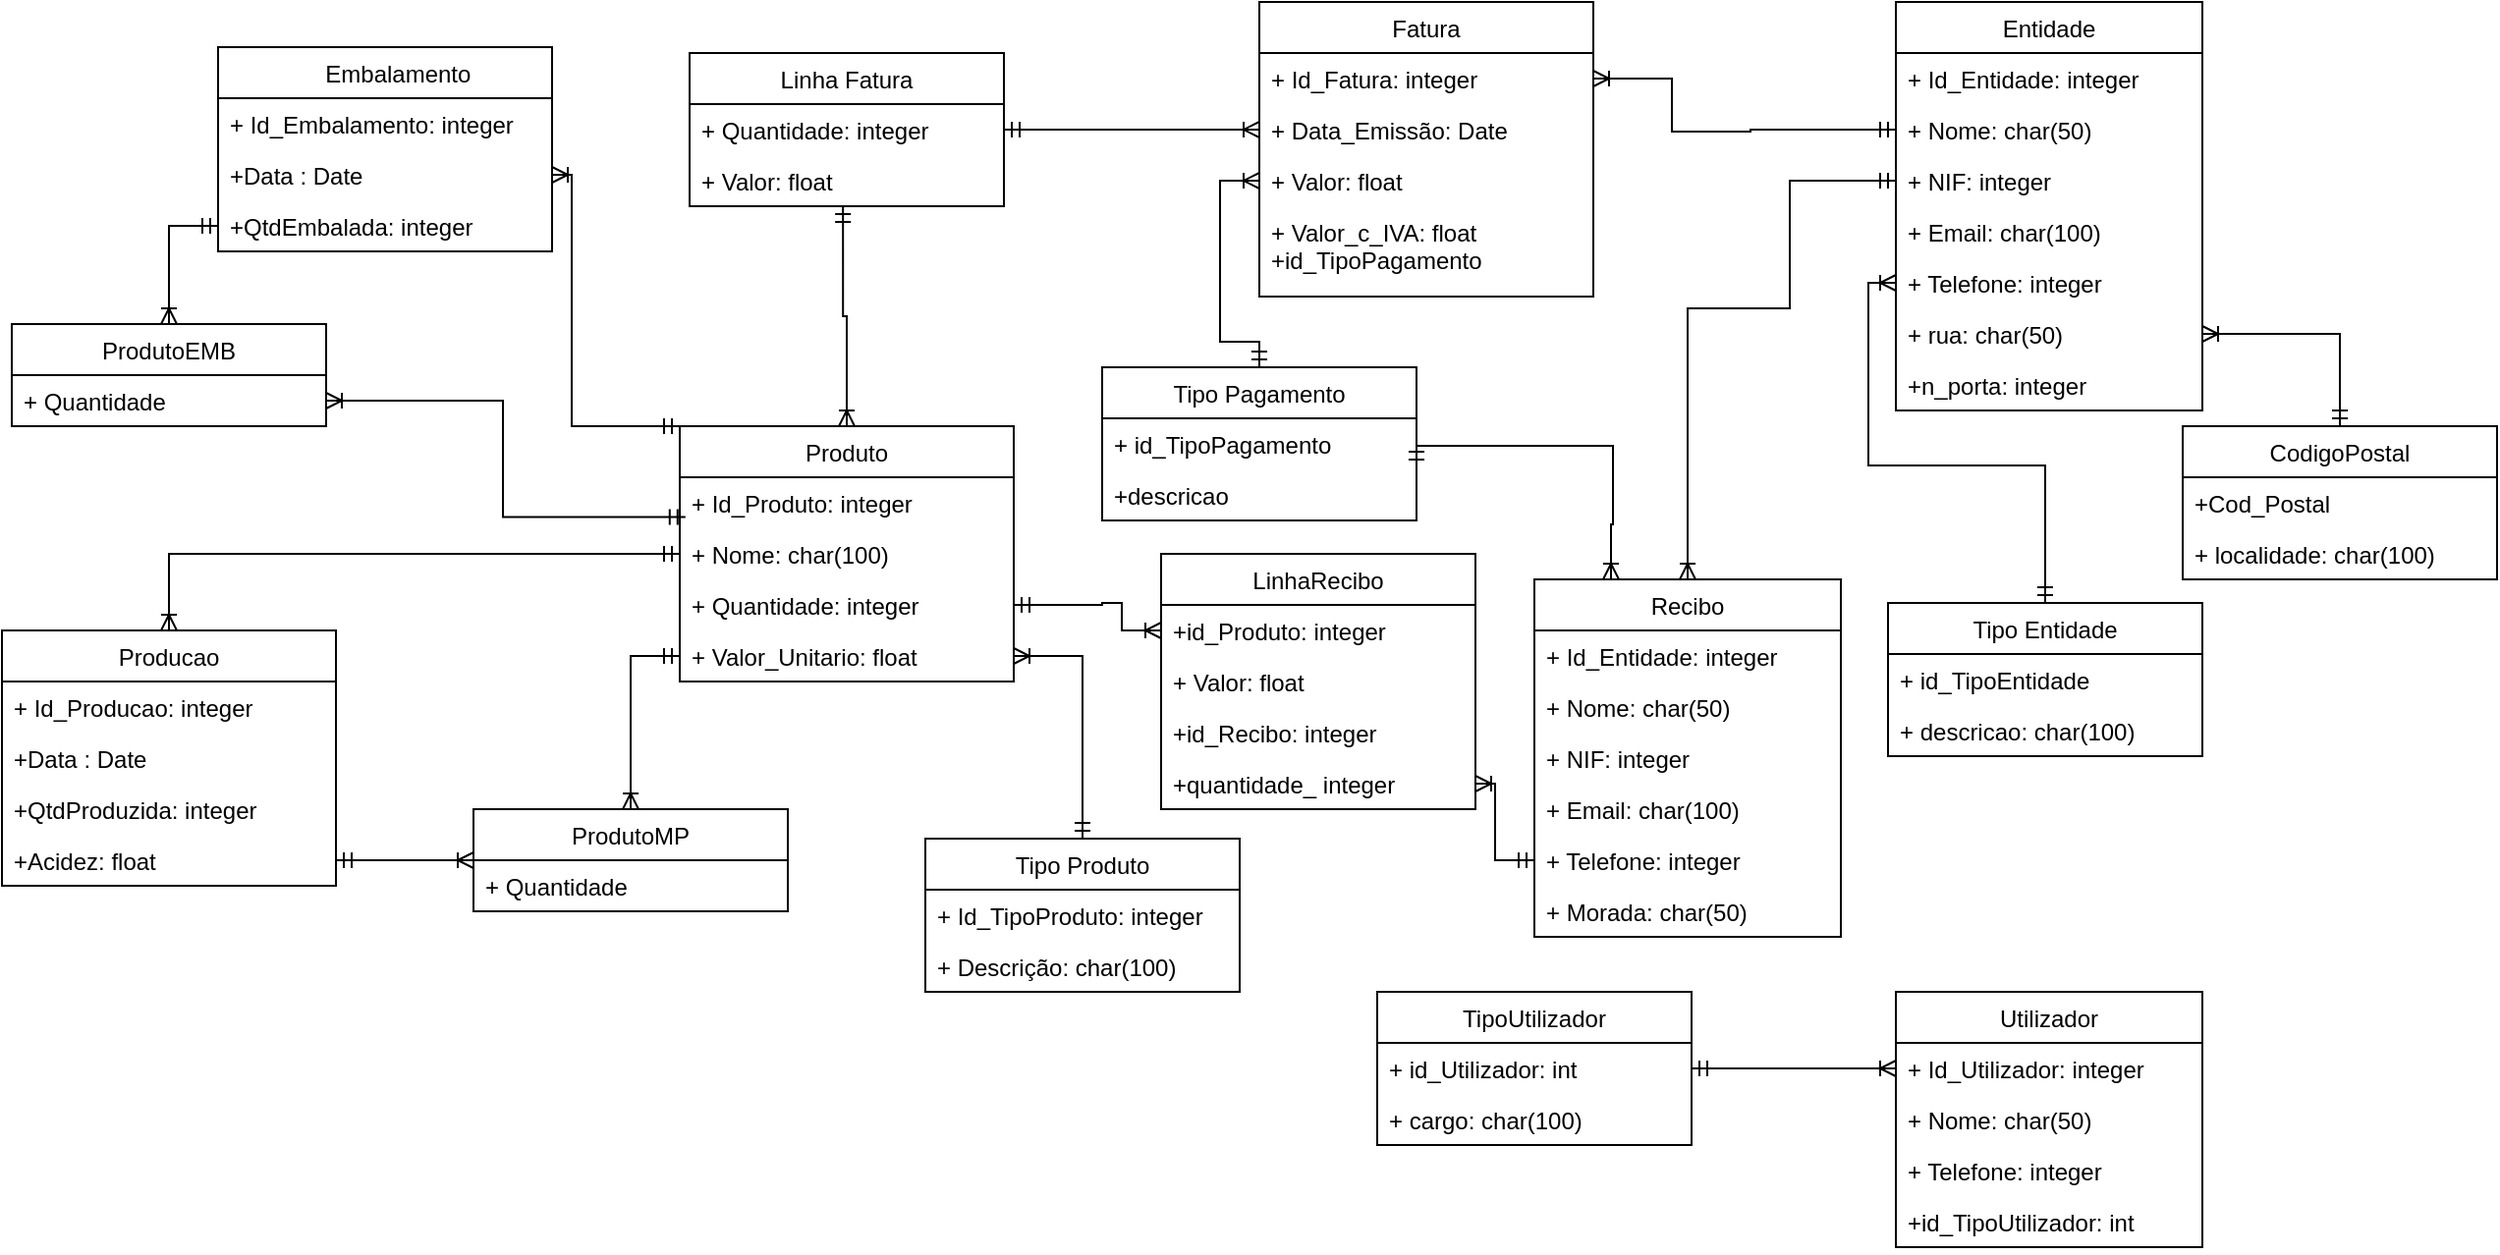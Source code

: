 <mxfile version="20.8.23" type="device"><diagram id="x-lBp03VzFxnVGwK7fEp" name="Página-1"><mxGraphModel dx="3732" dy="835" grid="1" gridSize="10" guides="1" tooltips="1" connect="1" arrows="1" fold="1" page="1" pageScale="1" pageWidth="2339" pageHeight="3300" math="0" shadow="0"><root><mxCell id="0"/><mxCell id="1" parent="0"/><mxCell id="ugHC3szSdnRsnbAYPr2k-1" value="Fatura" style="swimlane;fontStyle=0;childLayout=stackLayout;horizontal=1;startSize=26;fillColor=none;horizontalStack=0;resizeParent=1;resizeParentMax=0;resizeLast=0;collapsible=1;marginBottom=0;" parent="1" vertex="1"><mxGeometry x="450" y="64" width="170" height="150" as="geometry"><mxRectangle x="50" y="50" width="80" height="30" as="alternateBounds"/></mxGeometry></mxCell><mxCell id="ugHC3szSdnRsnbAYPr2k-2" value="+ Id_Fatura: integer" style="text;strokeColor=none;fillColor=none;align=left;verticalAlign=top;spacingLeft=4;spacingRight=4;overflow=hidden;rotatable=0;points=[[0,0.5],[1,0.5]];portConstraint=eastwest;" parent="ugHC3szSdnRsnbAYPr2k-1" vertex="1"><mxGeometry y="26" width="170" height="26" as="geometry"/></mxCell><mxCell id="ugHC3szSdnRsnbAYPr2k-3" value="+ Data_Emissão: Date" style="text;strokeColor=none;fillColor=none;align=left;verticalAlign=top;spacingLeft=4;spacingRight=4;overflow=hidden;rotatable=0;points=[[0,0.5],[1,0.5]];portConstraint=eastwest;" parent="ugHC3szSdnRsnbAYPr2k-1" vertex="1"><mxGeometry y="52" width="170" height="26" as="geometry"/></mxCell><mxCell id="ugHC3szSdnRsnbAYPr2k-4" value="+ Valor: float" style="text;strokeColor=none;fillColor=none;align=left;verticalAlign=top;spacingLeft=4;spacingRight=4;overflow=hidden;rotatable=0;points=[[0,0.5],[1,0.5]];portConstraint=eastwest;" parent="ugHC3szSdnRsnbAYPr2k-1" vertex="1"><mxGeometry y="78" width="170" height="26" as="geometry"/></mxCell><mxCell id="ugHC3szSdnRsnbAYPr2k-5" value="+ Valor_c_IVA: float&#10;+id_TipoPagamento" style="text;strokeColor=none;fillColor=none;align=left;verticalAlign=top;spacingLeft=4;spacingRight=4;overflow=hidden;rotatable=0;points=[[0,0.5],[1,0.5]];portConstraint=eastwest;" parent="ugHC3szSdnRsnbAYPr2k-1" vertex="1"><mxGeometry y="104" width="170" height="46" as="geometry"/></mxCell><mxCell id="ugHC3szSdnRsnbAYPr2k-6" value="Entidade" style="swimlane;fontStyle=0;childLayout=stackLayout;horizontal=1;startSize=26;fillColor=none;horizontalStack=0;resizeParent=1;resizeParentMax=0;resizeLast=0;collapsible=1;marginBottom=0;" parent="1" vertex="1"><mxGeometry x="774" y="64" width="156" height="208" as="geometry"/></mxCell><mxCell id="ugHC3szSdnRsnbAYPr2k-7" value="+ Id_Entidade: integer" style="text;strokeColor=none;fillColor=none;align=left;verticalAlign=top;spacingLeft=4;spacingRight=4;overflow=hidden;rotatable=0;points=[[0,0.5],[1,0.5]];portConstraint=eastwest;" parent="ugHC3szSdnRsnbAYPr2k-6" vertex="1"><mxGeometry y="26" width="156" height="26" as="geometry"/></mxCell><mxCell id="ugHC3szSdnRsnbAYPr2k-8" value="+ Nome: char(50)" style="text;strokeColor=none;fillColor=none;align=left;verticalAlign=top;spacingLeft=4;spacingRight=4;overflow=hidden;rotatable=0;points=[[0,0.5],[1,0.5]];portConstraint=eastwest;" parent="ugHC3szSdnRsnbAYPr2k-6" vertex="1"><mxGeometry y="52" width="156" height="26" as="geometry"/></mxCell><mxCell id="ugHC3szSdnRsnbAYPr2k-9" value="+ NIF: integer" style="text;strokeColor=none;fillColor=none;align=left;verticalAlign=top;spacingLeft=4;spacingRight=4;overflow=hidden;rotatable=0;points=[[0,0.5],[1,0.5]];portConstraint=eastwest;" parent="ugHC3szSdnRsnbAYPr2k-6" vertex="1"><mxGeometry y="78" width="156" height="26" as="geometry"/></mxCell><mxCell id="ugHC3szSdnRsnbAYPr2k-10" value="+ Email: char(100)" style="text;strokeColor=none;fillColor=none;align=left;verticalAlign=top;spacingLeft=4;spacingRight=4;overflow=hidden;rotatable=0;points=[[0,0.5],[1,0.5]];portConstraint=eastwest;" parent="ugHC3szSdnRsnbAYPr2k-6" vertex="1"><mxGeometry y="104" width="156" height="26" as="geometry"/></mxCell><mxCell id="ugHC3szSdnRsnbAYPr2k-11" value="+ Telefone: integer" style="text;strokeColor=none;fillColor=none;align=left;verticalAlign=top;spacingLeft=4;spacingRight=4;overflow=hidden;rotatable=0;points=[[0,0.5],[1,0.5]];portConstraint=eastwest;" parent="ugHC3szSdnRsnbAYPr2k-6" vertex="1"><mxGeometry y="130" width="156" height="26" as="geometry"/></mxCell><mxCell id="ugHC3szSdnRsnbAYPr2k-12" value="+ rua: char(50)" style="text;strokeColor=none;fillColor=none;align=left;verticalAlign=top;spacingLeft=4;spacingRight=4;overflow=hidden;rotatable=0;points=[[0,0.5],[1,0.5]];portConstraint=eastwest;" parent="ugHC3szSdnRsnbAYPr2k-6" vertex="1"><mxGeometry y="156" width="156" height="26" as="geometry"/></mxCell><mxCell id="mNcHwQ9NGcDvIZCltJwd-30" value="+n_porta: integer" style="text;strokeColor=none;fillColor=none;align=left;verticalAlign=top;spacingLeft=4;spacingRight=4;overflow=hidden;rotatable=0;points=[[0,0.5],[1,0.5]];portConstraint=eastwest;" vertex="1" parent="ugHC3szSdnRsnbAYPr2k-6"><mxGeometry y="182" width="156" height="26" as="geometry"/></mxCell><mxCell id="ugHC3szSdnRsnbAYPr2k-13" value="Tipo Entidade" style="swimlane;fontStyle=0;childLayout=stackLayout;horizontal=1;startSize=26;fillColor=none;horizontalStack=0;resizeParent=1;resizeParentMax=0;resizeLast=0;collapsible=1;marginBottom=0;" parent="1" vertex="1"><mxGeometry x="770" y="370" width="160" height="78" as="geometry"/></mxCell><mxCell id="ugHC3szSdnRsnbAYPr2k-14" value="+ id_TipoEntidade" style="text;strokeColor=none;fillColor=none;align=left;verticalAlign=top;spacingLeft=4;spacingRight=4;overflow=hidden;rotatable=0;points=[[0,0.5],[1,0.5]];portConstraint=eastwest;" parent="ugHC3szSdnRsnbAYPr2k-13" vertex="1"><mxGeometry y="26" width="160" height="26" as="geometry"/></mxCell><mxCell id="ugHC3szSdnRsnbAYPr2k-15" value="+ descricao: char(100)" style="text;strokeColor=none;fillColor=none;align=left;verticalAlign=top;spacingLeft=4;spacingRight=4;overflow=hidden;rotatable=0;points=[[0,0.5],[1,0.5]];portConstraint=eastwest;" parent="ugHC3szSdnRsnbAYPr2k-13" vertex="1"><mxGeometry y="52" width="160" height="26" as="geometry"/></mxCell><mxCell id="ugHC3szSdnRsnbAYPr2k-16" value="Utilizador" style="swimlane;fontStyle=0;childLayout=stackLayout;horizontal=1;startSize=26;fillColor=none;horizontalStack=0;resizeParent=1;resizeParentMax=0;resizeLast=0;collapsible=1;marginBottom=0;" parent="1" vertex="1"><mxGeometry x="774" y="568" width="156" height="130" as="geometry"/></mxCell><mxCell id="ugHC3szSdnRsnbAYPr2k-17" value="+ Id_Utilizador: integer" style="text;strokeColor=none;fillColor=none;align=left;verticalAlign=top;spacingLeft=4;spacingRight=4;overflow=hidden;rotatable=0;points=[[0,0.5],[1,0.5]];portConstraint=eastwest;" parent="ugHC3szSdnRsnbAYPr2k-16" vertex="1"><mxGeometry y="26" width="156" height="26" as="geometry"/></mxCell><mxCell id="ugHC3szSdnRsnbAYPr2k-18" value="+ Nome: char(50)" style="text;strokeColor=none;fillColor=none;align=left;verticalAlign=top;spacingLeft=4;spacingRight=4;overflow=hidden;rotatable=0;points=[[0,0.5],[1,0.5]];portConstraint=eastwest;" parent="ugHC3szSdnRsnbAYPr2k-16" vertex="1"><mxGeometry y="52" width="156" height="26" as="geometry"/></mxCell><mxCell id="ugHC3szSdnRsnbAYPr2k-19" value="+ Telefone: integer" style="text;strokeColor=none;fillColor=none;align=left;verticalAlign=top;spacingLeft=4;spacingRight=4;overflow=hidden;rotatable=0;points=[[0,0.5],[1,0.5]];portConstraint=eastwest;" parent="ugHC3szSdnRsnbAYPr2k-16" vertex="1"><mxGeometry y="78" width="156" height="26" as="geometry"/></mxCell><mxCell id="mNcHwQ9NGcDvIZCltJwd-5" value="+id_TipoUtilizador: int" style="text;strokeColor=none;fillColor=none;align=left;verticalAlign=top;spacingLeft=4;spacingRight=4;overflow=hidden;rotatable=0;points=[[0,0.5],[1,0.5]];portConstraint=eastwest;" vertex="1" parent="ugHC3szSdnRsnbAYPr2k-16"><mxGeometry y="104" width="156" height="26" as="geometry"/></mxCell><mxCell id="ugHC3szSdnRsnbAYPr2k-20" value="TipoUtilizador" style="swimlane;fontStyle=0;childLayout=stackLayout;horizontal=1;startSize=26;fillColor=none;horizontalStack=0;resizeParent=1;resizeParentMax=0;resizeLast=0;collapsible=1;marginBottom=0;" parent="1" vertex="1"><mxGeometry x="510" y="568" width="160" height="78" as="geometry"/></mxCell><mxCell id="ugHC3szSdnRsnbAYPr2k-21" value="+ id_Utilizador: int" style="text;strokeColor=none;fillColor=none;align=left;verticalAlign=top;spacingLeft=4;spacingRight=4;overflow=hidden;rotatable=0;points=[[0,0.5],[1,0.5]];portConstraint=eastwest;" parent="ugHC3szSdnRsnbAYPr2k-20" vertex="1"><mxGeometry y="26" width="160" height="26" as="geometry"/></mxCell><mxCell id="ugHC3szSdnRsnbAYPr2k-22" value="+ cargo: char(100)" style="text;strokeColor=none;fillColor=none;align=left;verticalAlign=top;spacingLeft=4;spacingRight=4;overflow=hidden;rotatable=0;points=[[0,0.5],[1,0.5]];portConstraint=eastwest;" parent="ugHC3szSdnRsnbAYPr2k-20" vertex="1"><mxGeometry y="52" width="160" height="26" as="geometry"/></mxCell><mxCell id="ugHC3szSdnRsnbAYPr2k-27" value="Tipo Pagamento" style="swimlane;fontStyle=0;childLayout=stackLayout;horizontal=1;startSize=26;fillColor=none;horizontalStack=0;resizeParent=1;resizeParentMax=0;resizeLast=0;collapsible=1;marginBottom=0;" parent="1" vertex="1"><mxGeometry x="370" y="250" width="160" height="78" as="geometry"/></mxCell><mxCell id="ugHC3szSdnRsnbAYPr2k-28" value="+ id_TipoPagamento" style="text;strokeColor=none;fillColor=none;align=left;verticalAlign=top;spacingLeft=4;spacingRight=4;overflow=hidden;rotatable=0;points=[[0,0.5],[1,0.5]];portConstraint=eastwest;" parent="ugHC3szSdnRsnbAYPr2k-27" vertex="1"><mxGeometry y="26" width="160" height="26" as="geometry"/></mxCell><mxCell id="ugHC3szSdnRsnbAYPr2k-29" value="+descricao" style="text;strokeColor=none;fillColor=none;align=left;verticalAlign=top;spacingLeft=4;spacingRight=4;overflow=hidden;rotatable=0;points=[[0,0.5],[1,0.5]];portConstraint=eastwest;" parent="ugHC3szSdnRsnbAYPr2k-27" vertex="1"><mxGeometry y="52" width="160" height="26" as="geometry"/></mxCell><mxCell id="ugHC3szSdnRsnbAYPr2k-31" value="Linha Fatura" style="swimlane;fontStyle=0;childLayout=stackLayout;horizontal=1;startSize=26;fillColor=none;horizontalStack=0;resizeParent=1;resizeParentMax=0;resizeLast=0;collapsible=1;marginBottom=0;" parent="1" vertex="1"><mxGeometry x="160" y="90" width="160" height="78" as="geometry"/></mxCell><mxCell id="ugHC3szSdnRsnbAYPr2k-32" value="+ Quantidade: integer" style="text;strokeColor=none;fillColor=none;align=left;verticalAlign=top;spacingLeft=4;spacingRight=4;overflow=hidden;rotatable=0;points=[[0,0.5],[1,0.5]];portConstraint=eastwest;" parent="ugHC3szSdnRsnbAYPr2k-31" vertex="1"><mxGeometry y="26" width="160" height="26" as="geometry"/></mxCell><mxCell id="ugHC3szSdnRsnbAYPr2k-33" value="+ Valor: float" style="text;strokeColor=none;fillColor=none;align=left;verticalAlign=top;spacingLeft=4;spacingRight=4;overflow=hidden;rotatable=0;points=[[0,0.5],[1,0.5]];portConstraint=eastwest;" parent="ugHC3szSdnRsnbAYPr2k-31" vertex="1"><mxGeometry y="52" width="160" height="26" as="geometry"/></mxCell><mxCell id="ugHC3szSdnRsnbAYPr2k-34" value="Produto" style="swimlane;fontStyle=0;childLayout=stackLayout;horizontal=1;startSize=26;fillColor=none;horizontalStack=0;resizeParent=1;resizeParentMax=0;resizeLast=0;collapsible=1;marginBottom=0;" parent="1" vertex="1"><mxGeometry x="155" y="280" width="170" height="130" as="geometry"/></mxCell><mxCell id="ugHC3szSdnRsnbAYPr2k-35" value="+ Id_Produto: integer" style="text;strokeColor=none;fillColor=none;align=left;verticalAlign=top;spacingLeft=4;spacingRight=4;overflow=hidden;rotatable=0;points=[[0,0.5],[1,0.5]];portConstraint=eastwest;" parent="ugHC3szSdnRsnbAYPr2k-34" vertex="1"><mxGeometry y="26" width="170" height="26" as="geometry"/></mxCell><mxCell id="ugHC3szSdnRsnbAYPr2k-36" value="+ Nome: char(100)" style="text;strokeColor=none;fillColor=none;align=left;verticalAlign=top;spacingLeft=4;spacingRight=4;overflow=hidden;rotatable=0;points=[[0,0.5],[1,0.5]];portConstraint=eastwest;" parent="ugHC3szSdnRsnbAYPr2k-34" vertex="1"><mxGeometry y="52" width="170" height="26" as="geometry"/></mxCell><mxCell id="ugHC3szSdnRsnbAYPr2k-37" value="+ Quantidade: integer" style="text;strokeColor=none;fillColor=none;align=left;verticalAlign=top;spacingLeft=4;spacingRight=4;overflow=hidden;rotatable=0;points=[[0,0.5],[1,0.5]];portConstraint=eastwest;" parent="ugHC3szSdnRsnbAYPr2k-34" vertex="1"><mxGeometry y="78" width="170" height="26" as="geometry"/></mxCell><mxCell id="ugHC3szSdnRsnbAYPr2k-38" value="+ Valor_Unitario: float" style="text;strokeColor=none;fillColor=none;align=left;verticalAlign=top;spacingLeft=4;spacingRight=4;overflow=hidden;rotatable=0;points=[[0,0.5],[1,0.5]];portConstraint=eastwest;" parent="ugHC3szSdnRsnbAYPr2k-34" vertex="1"><mxGeometry y="104" width="170" height="26" as="geometry"/></mxCell><mxCell id="ugHC3szSdnRsnbAYPr2k-39" value="Tipo Produto" style="swimlane;fontStyle=0;childLayout=stackLayout;horizontal=1;startSize=26;fillColor=none;horizontalStack=0;resizeParent=1;resizeParentMax=0;resizeLast=0;collapsible=1;marginBottom=0;" parent="1" vertex="1"><mxGeometry x="280" y="490" width="160" height="78" as="geometry"/></mxCell><mxCell id="ugHC3szSdnRsnbAYPr2k-40" value="+ Id_TipoProduto: integer" style="text;strokeColor=none;fillColor=none;align=left;verticalAlign=top;spacingLeft=4;spacingRight=4;overflow=hidden;rotatable=0;points=[[0,0.5],[1,0.5]];portConstraint=eastwest;" parent="ugHC3szSdnRsnbAYPr2k-39" vertex="1"><mxGeometry y="26" width="160" height="26" as="geometry"/></mxCell><mxCell id="ugHC3szSdnRsnbAYPr2k-41" value="+ Descrição: char(100)" style="text;strokeColor=none;fillColor=none;align=left;verticalAlign=top;spacingLeft=4;spacingRight=4;overflow=hidden;rotatable=0;points=[[0,0.5],[1,0.5]];portConstraint=eastwest;" parent="ugHC3szSdnRsnbAYPr2k-39" vertex="1"><mxGeometry y="52" width="160" height="26" as="geometry"/></mxCell><mxCell id="N-B9Fpde4y9fjg6_g5HG-5" style="edgeStyle=orthogonalEdgeStyle;rounded=0;orthogonalLoop=1;jettySize=auto;html=1;entryX=0;entryY=0.5;entryDx=0;entryDy=0;startArrow=ERoneToMany;startFill=0;endArrow=ERmandOne;endFill=0;" parent="1" source="N-B9Fpde4y9fjg6_g5HG-2" target="ugHC3szSdnRsnbAYPr2k-38" edge="1"><mxGeometry relative="1" as="geometry"/></mxCell><mxCell id="N-B9Fpde4y9fjg6_g5HG-11" style="edgeStyle=orthogonalEdgeStyle;rounded=0;orthogonalLoop=1;jettySize=auto;html=1;entryX=1;entryY=0.5;entryDx=0;entryDy=0;startArrow=ERoneToMany;startFill=0;endArrow=ERmandOne;endFill=0;" parent="1" source="N-B9Fpde4y9fjg6_g5HG-2" target="N-B9Fpde4y9fjg6_g5HG-10" edge="1"><mxGeometry relative="1" as="geometry"/></mxCell><mxCell id="N-B9Fpde4y9fjg6_g5HG-2" value="ProdutoMP" style="swimlane;fontStyle=0;childLayout=stackLayout;horizontal=1;startSize=26;fillColor=none;horizontalStack=0;resizeParent=1;resizeParentMax=0;resizeLast=0;collapsible=1;marginBottom=0;" parent="1" vertex="1"><mxGeometry x="50" y="475" width="160" height="52" as="geometry"/></mxCell><mxCell id="N-B9Fpde4y9fjg6_g5HG-3" value="+ Quantidade" style="text;strokeColor=none;fillColor=none;align=left;verticalAlign=top;spacingLeft=4;spacingRight=4;overflow=hidden;rotatable=0;points=[[0,0.5],[1,0.5]];portConstraint=eastwest;" parent="N-B9Fpde4y9fjg6_g5HG-2" vertex="1"><mxGeometry y="26" width="160" height="26" as="geometry"/></mxCell><mxCell id="N-B9Fpde4y9fjg6_g5HG-12" style="edgeStyle=orthogonalEdgeStyle;rounded=0;orthogonalLoop=1;jettySize=auto;html=1;entryX=0;entryY=0.5;entryDx=0;entryDy=0;startArrow=ERoneToMany;startFill=0;endArrow=ERmandOne;endFill=0;" parent="1" source="N-B9Fpde4y9fjg6_g5HG-6" target="ugHC3szSdnRsnbAYPr2k-36" edge="1"><mxGeometry relative="1" as="geometry"/></mxCell><mxCell id="N-B9Fpde4y9fjg6_g5HG-6" value="Producao" style="swimlane;fontStyle=0;childLayout=stackLayout;horizontal=1;startSize=26;fillColor=none;horizontalStack=0;resizeParent=1;resizeParentMax=0;resizeLast=0;collapsible=1;marginBottom=0;" parent="1" vertex="1"><mxGeometry x="-190" y="384" width="170" height="130" as="geometry"/></mxCell><mxCell id="N-B9Fpde4y9fjg6_g5HG-7" value="+ Id_Producao: integer" style="text;strokeColor=none;fillColor=none;align=left;verticalAlign=top;spacingLeft=4;spacingRight=4;overflow=hidden;rotatable=0;points=[[0,0.5],[1,0.5]];portConstraint=eastwest;" parent="N-B9Fpde4y9fjg6_g5HG-6" vertex="1"><mxGeometry y="26" width="170" height="26" as="geometry"/></mxCell><mxCell id="N-B9Fpde4y9fjg6_g5HG-8" value="+Data : Date" style="text;strokeColor=none;fillColor=none;align=left;verticalAlign=top;spacingLeft=4;spacingRight=4;overflow=hidden;rotatable=0;points=[[0,0.5],[1,0.5]];portConstraint=eastwest;" parent="N-B9Fpde4y9fjg6_g5HG-6" vertex="1"><mxGeometry y="52" width="170" height="26" as="geometry"/></mxCell><mxCell id="N-B9Fpde4y9fjg6_g5HG-9" value="+QtdProduzida: integer" style="text;strokeColor=none;fillColor=none;align=left;verticalAlign=top;spacingLeft=4;spacingRight=4;overflow=hidden;rotatable=0;points=[[0,0.5],[1,0.5]];portConstraint=eastwest;" parent="N-B9Fpde4y9fjg6_g5HG-6" vertex="1"><mxGeometry y="78" width="170" height="26" as="geometry"/></mxCell><mxCell id="N-B9Fpde4y9fjg6_g5HG-10" value="+Acidez: float" style="text;strokeColor=none;fillColor=none;align=left;verticalAlign=top;spacingLeft=4;spacingRight=4;overflow=hidden;rotatable=0;points=[[0,0.5],[1,0.5]];portConstraint=eastwest;" parent="N-B9Fpde4y9fjg6_g5HG-6" vertex="1"><mxGeometry y="104" width="170" height="26" as="geometry"/></mxCell><mxCell id="N-B9Fpde4y9fjg6_g5HG-21" style="edgeStyle=orthogonalEdgeStyle;rounded=0;orthogonalLoop=1;jettySize=auto;html=1;entryX=0;entryY=0.5;entryDx=0;entryDy=0;startArrow=ERoneToMany;startFill=0;endArrow=ERmandOne;endFill=0;" parent="1" source="N-B9Fpde4y9fjg6_g5HG-13" target="N-B9Fpde4y9fjg6_g5HG-18" edge="1"><mxGeometry relative="1" as="geometry"><mxPoint x="-103.81" y="162.86" as="targetPoint"/><Array as="points"><mxPoint x="-105" y="178"/></Array></mxGeometry></mxCell><mxCell id="N-B9Fpde4y9fjg6_g5HG-13" value="ProdutoEMB" style="swimlane;fontStyle=0;childLayout=stackLayout;horizontal=1;startSize=26;fillColor=none;horizontalStack=0;resizeParent=1;resizeParentMax=0;resizeLast=0;collapsible=1;marginBottom=0;" parent="1" vertex="1"><mxGeometry x="-185" y="228" width="160" height="52" as="geometry"/></mxCell><mxCell id="N-B9Fpde4y9fjg6_g5HG-14" value="+ Quantidade" style="text;strokeColor=none;fillColor=none;align=left;verticalAlign=top;spacingLeft=4;spacingRight=4;overflow=hidden;rotatable=0;points=[[0,0.5],[1,0.5]];portConstraint=eastwest;" parent="N-B9Fpde4y9fjg6_g5HG-13" vertex="1"><mxGeometry y="26" width="160" height="26" as="geometry"/></mxCell><mxCell id="N-B9Fpde4y9fjg6_g5HG-15" value="    Embalamento" style="swimlane;fontStyle=0;childLayout=stackLayout;horizontal=1;startSize=26;fillColor=none;horizontalStack=0;resizeParent=1;resizeParentMax=0;resizeLast=0;collapsible=1;marginBottom=0;" parent="1" vertex="1"><mxGeometry x="-80" y="87" width="170" height="104" as="geometry"/></mxCell><mxCell id="N-B9Fpde4y9fjg6_g5HG-16" value="+ Id_Embalamento: integer" style="text;strokeColor=none;fillColor=none;align=left;verticalAlign=top;spacingLeft=4;spacingRight=4;overflow=hidden;rotatable=0;points=[[0,0.5],[1,0.5]];portConstraint=eastwest;" parent="N-B9Fpde4y9fjg6_g5HG-15" vertex="1"><mxGeometry y="26" width="170" height="26" as="geometry"/></mxCell><mxCell id="N-B9Fpde4y9fjg6_g5HG-17" value="+Data : Date" style="text;strokeColor=none;fillColor=none;align=left;verticalAlign=top;spacingLeft=4;spacingRight=4;overflow=hidden;rotatable=0;points=[[0,0.5],[1,0.5]];portConstraint=eastwest;" parent="N-B9Fpde4y9fjg6_g5HG-15" vertex="1"><mxGeometry y="52" width="170" height="26" as="geometry"/></mxCell><mxCell id="N-B9Fpde4y9fjg6_g5HG-18" value="+QtdEmbalada: integer" style="text;strokeColor=none;fillColor=none;align=left;verticalAlign=top;spacingLeft=4;spacingRight=4;overflow=hidden;rotatable=0;points=[[0,0.5],[1,0.5]];portConstraint=eastwest;" parent="N-B9Fpde4y9fjg6_g5HG-15" vertex="1"><mxGeometry y="78" width="170" height="26" as="geometry"/></mxCell><mxCell id="N-B9Fpde4y9fjg6_g5HG-20" style="edgeStyle=orthogonalEdgeStyle;rounded=0;orthogonalLoop=1;jettySize=auto;html=1;entryX=0.017;entryY=-0.22;entryDx=0;entryDy=0;entryPerimeter=0;startArrow=ERoneToMany;startFill=0;endArrow=ERmandOne;endFill=0;" parent="1" source="N-B9Fpde4y9fjg6_g5HG-14" target="ugHC3szSdnRsnbAYPr2k-36" edge="1"><mxGeometry relative="1" as="geometry"/></mxCell><mxCell id="N-B9Fpde4y9fjg6_g5HG-22" style="edgeStyle=orthogonalEdgeStyle;rounded=0;orthogonalLoop=1;jettySize=auto;html=1;entryX=0;entryY=0;entryDx=0;entryDy=0;startArrow=ERoneToMany;startFill=0;endArrow=ERmandOne;endFill=0;exitX=1;exitY=0.5;exitDx=0;exitDy=0;" parent="1" source="N-B9Fpde4y9fjg6_g5HG-17" target="ugHC3szSdnRsnbAYPr2k-34" edge="1"><mxGeometry relative="1" as="geometry"><Array as="points"><mxPoint x="100" y="152"/><mxPoint x="100" y="280"/></Array></mxGeometry></mxCell><mxCell id="mNcHwQ9NGcDvIZCltJwd-1" style="edgeStyle=orthogonalEdgeStyle;rounded=0;orthogonalLoop=1;jettySize=auto;html=1;entryX=0.488;entryY=1;entryDx=0;entryDy=0;startArrow=ERoneToMany;startFill=0;endArrow=ERmandOne;endFill=0;entryPerimeter=0;exitX=0.5;exitY=0;exitDx=0;exitDy=0;" edge="1" parent="1" source="ugHC3szSdnRsnbAYPr2k-34" target="ugHC3szSdnRsnbAYPr2k-33"><mxGeometry relative="1" as="geometry"><mxPoint x="-95" y="394" as="sourcePoint"/><mxPoint x="165" y="355" as="targetPoint"/></mxGeometry></mxCell><mxCell id="mNcHwQ9NGcDvIZCltJwd-2" style="edgeStyle=orthogonalEdgeStyle;rounded=0;orthogonalLoop=1;jettySize=auto;html=1;entryX=1;entryY=0.5;entryDx=0;entryDy=0;startArrow=ERoneToMany;startFill=0;endArrow=ERmandOne;endFill=0;exitX=0;exitY=0.5;exitDx=0;exitDy=0;" edge="1" parent="1" source="ugHC3szSdnRsnbAYPr2k-3" target="ugHC3szSdnRsnbAYPr2k-32"><mxGeometry relative="1" as="geometry"><mxPoint x="250" y="290" as="sourcePoint"/><mxPoint x="248" y="178" as="targetPoint"/></mxGeometry></mxCell><mxCell id="mNcHwQ9NGcDvIZCltJwd-3" style="edgeStyle=orthogonalEdgeStyle;rounded=0;orthogonalLoop=1;jettySize=auto;html=1;entryX=0.5;entryY=0;entryDx=0;entryDy=0;startArrow=ERoneToMany;startFill=0;endArrow=ERmandOne;endFill=0;exitX=0;exitY=0.5;exitDx=0;exitDy=0;" edge="1" parent="1" source="ugHC3szSdnRsnbAYPr2k-4" target="ugHC3szSdnRsnbAYPr2k-27"><mxGeometry relative="1" as="geometry"><mxPoint x="460" y="139" as="sourcePoint"/><mxPoint x="330" y="139" as="targetPoint"/><Array as="points"><mxPoint x="430" y="155"/><mxPoint x="430" y="237"/><mxPoint x="450" y="237"/></Array></mxGeometry></mxCell><mxCell id="mNcHwQ9NGcDvIZCltJwd-4" style="edgeStyle=orthogonalEdgeStyle;rounded=0;orthogonalLoop=1;jettySize=auto;html=1;entryX=1;entryY=0.5;entryDx=0;entryDy=0;startArrow=ERoneToMany;startFill=0;endArrow=ERmandOne;endFill=0;exitX=0;exitY=0.5;exitDx=0;exitDy=0;" edge="1" parent="1" source="ugHC3szSdnRsnbAYPr2k-17" target="ugHC3szSdnRsnbAYPr2k-21"><mxGeometry relative="1" as="geometry"><mxPoint x="140" y="485" as="sourcePoint"/><mxPoint x="165" y="407" as="targetPoint"/></mxGeometry></mxCell><mxCell id="mNcHwQ9NGcDvIZCltJwd-6" style="edgeStyle=orthogonalEdgeStyle;rounded=0;orthogonalLoop=1;jettySize=auto;html=1;startArrow=ERoneToMany;startFill=0;endArrow=ERmandOne;endFill=0;exitX=0;exitY=0.5;exitDx=0;exitDy=0;entryX=0.5;entryY=0;entryDx=0;entryDy=0;" edge="1" parent="1" source="ugHC3szSdnRsnbAYPr2k-11" target="ugHC3szSdnRsnbAYPr2k-13"><mxGeometry relative="1" as="geometry"><mxPoint x="460" y="165" as="sourcePoint"/><mxPoint x="860" y="380" as="targetPoint"/><Array as="points"><mxPoint x="760" y="207"/><mxPoint x="760" y="300"/><mxPoint x="850" y="300"/></Array></mxGeometry></mxCell><mxCell id="mNcHwQ9NGcDvIZCltJwd-8" value="Recibo" style="swimlane;fontStyle=0;childLayout=stackLayout;horizontal=1;startSize=26;fillColor=none;horizontalStack=0;resizeParent=1;resizeParentMax=0;resizeLast=0;collapsible=1;marginBottom=0;" vertex="1" parent="1"><mxGeometry x="590" y="358" width="156" height="182" as="geometry"/></mxCell><mxCell id="mNcHwQ9NGcDvIZCltJwd-9" value="+ Id_Entidade: integer" style="text;strokeColor=none;fillColor=none;align=left;verticalAlign=top;spacingLeft=4;spacingRight=4;overflow=hidden;rotatable=0;points=[[0,0.5],[1,0.5]];portConstraint=eastwest;" vertex="1" parent="mNcHwQ9NGcDvIZCltJwd-8"><mxGeometry y="26" width="156" height="26" as="geometry"/></mxCell><mxCell id="mNcHwQ9NGcDvIZCltJwd-10" value="+ Nome: char(50)" style="text;strokeColor=none;fillColor=none;align=left;verticalAlign=top;spacingLeft=4;spacingRight=4;overflow=hidden;rotatable=0;points=[[0,0.5],[1,0.5]];portConstraint=eastwest;" vertex="1" parent="mNcHwQ9NGcDvIZCltJwd-8"><mxGeometry y="52" width="156" height="26" as="geometry"/></mxCell><mxCell id="mNcHwQ9NGcDvIZCltJwd-11" value="+ NIF: integer" style="text;strokeColor=none;fillColor=none;align=left;verticalAlign=top;spacingLeft=4;spacingRight=4;overflow=hidden;rotatable=0;points=[[0,0.5],[1,0.5]];portConstraint=eastwest;" vertex="1" parent="mNcHwQ9NGcDvIZCltJwd-8"><mxGeometry y="78" width="156" height="26" as="geometry"/></mxCell><mxCell id="mNcHwQ9NGcDvIZCltJwd-12" value="+ Email: char(100)" style="text;strokeColor=none;fillColor=none;align=left;verticalAlign=top;spacingLeft=4;spacingRight=4;overflow=hidden;rotatable=0;points=[[0,0.5],[1,0.5]];portConstraint=eastwest;" vertex="1" parent="mNcHwQ9NGcDvIZCltJwd-8"><mxGeometry y="104" width="156" height="26" as="geometry"/></mxCell><mxCell id="mNcHwQ9NGcDvIZCltJwd-13" value="+ Telefone: integer" style="text;strokeColor=none;fillColor=none;align=left;verticalAlign=top;spacingLeft=4;spacingRight=4;overflow=hidden;rotatable=0;points=[[0,0.5],[1,0.5]];portConstraint=eastwest;" vertex="1" parent="mNcHwQ9NGcDvIZCltJwd-8"><mxGeometry y="130" width="156" height="26" as="geometry"/></mxCell><mxCell id="mNcHwQ9NGcDvIZCltJwd-14" value="+ Morada: char(50)" style="text;strokeColor=none;fillColor=none;align=left;verticalAlign=top;spacingLeft=4;spacingRight=4;overflow=hidden;rotatable=0;points=[[0,0.5],[1,0.5]];portConstraint=eastwest;" vertex="1" parent="mNcHwQ9NGcDvIZCltJwd-8"><mxGeometry y="156" width="156" height="26" as="geometry"/></mxCell><mxCell id="mNcHwQ9NGcDvIZCltJwd-15" style="edgeStyle=orthogonalEdgeStyle;rounded=0;orthogonalLoop=1;jettySize=auto;html=1;entryX=0.5;entryY=0;entryDx=0;entryDy=0;startArrow=ERoneToMany;startFill=0;endArrow=ERmandOne;endFill=0;exitX=1;exitY=0.5;exitDx=0;exitDy=0;" edge="1" parent="1" source="ugHC3szSdnRsnbAYPr2k-38" target="ugHC3szSdnRsnbAYPr2k-39"><mxGeometry relative="1" as="geometry"><mxPoint x="140" y="485" as="sourcePoint"/><mxPoint x="165" y="407" as="targetPoint"/><Array as="points"><mxPoint x="360" y="397"/></Array></mxGeometry></mxCell><mxCell id="mNcHwQ9NGcDvIZCltJwd-16" value="LinhaRecibo" style="swimlane;fontStyle=0;childLayout=stackLayout;horizontal=1;startSize=26;fillColor=none;horizontalStack=0;resizeParent=1;resizeParentMax=0;resizeLast=0;collapsible=1;marginBottom=0;" vertex="1" parent="1"><mxGeometry x="400" y="345" width="160" height="130" as="geometry"/></mxCell><mxCell id="mNcHwQ9NGcDvIZCltJwd-17" value="+id_Produto: integer" style="text;strokeColor=none;fillColor=none;align=left;verticalAlign=top;spacingLeft=4;spacingRight=4;overflow=hidden;rotatable=0;points=[[0,0.5],[1,0.5]];portConstraint=eastwest;" vertex="1" parent="mNcHwQ9NGcDvIZCltJwd-16"><mxGeometry y="26" width="160" height="26" as="geometry"/></mxCell><mxCell id="mNcHwQ9NGcDvIZCltJwd-18" value="+ Valor: float" style="text;strokeColor=none;fillColor=none;align=left;verticalAlign=top;spacingLeft=4;spacingRight=4;overflow=hidden;rotatable=0;points=[[0,0.5],[1,0.5]];portConstraint=eastwest;" vertex="1" parent="mNcHwQ9NGcDvIZCltJwd-16"><mxGeometry y="52" width="160" height="26" as="geometry"/></mxCell><mxCell id="mNcHwQ9NGcDvIZCltJwd-19" value="+id_Recibo: integer" style="text;strokeColor=none;fillColor=none;align=left;verticalAlign=top;spacingLeft=4;spacingRight=4;overflow=hidden;rotatable=0;points=[[0,0.5],[1,0.5]];portConstraint=eastwest;" vertex="1" parent="mNcHwQ9NGcDvIZCltJwd-16"><mxGeometry y="78" width="160" height="26" as="geometry"/></mxCell><mxCell id="mNcHwQ9NGcDvIZCltJwd-20" value="+quantidade_ integer" style="text;strokeColor=none;fillColor=none;align=left;verticalAlign=top;spacingLeft=4;spacingRight=4;overflow=hidden;rotatable=0;points=[[0,0.5],[1,0.5]];portConstraint=eastwest;" vertex="1" parent="mNcHwQ9NGcDvIZCltJwd-16"><mxGeometry y="104" width="160" height="26" as="geometry"/></mxCell><mxCell id="mNcHwQ9NGcDvIZCltJwd-23" style="edgeStyle=orthogonalEdgeStyle;rounded=0;orthogonalLoop=1;jettySize=auto;html=1;entryX=1;entryY=0.5;entryDx=0;entryDy=0;startArrow=ERoneToMany;startFill=0;endArrow=ERmandOne;endFill=0;exitX=0;exitY=0.5;exitDx=0;exitDy=0;" edge="1" parent="1" source="mNcHwQ9NGcDvIZCltJwd-17" target="ugHC3szSdnRsnbAYPr2k-37"><mxGeometry relative="1" as="geometry"><mxPoint x="335" y="407" as="sourcePoint"/><mxPoint x="370" y="500" as="targetPoint"/><Array as="points"><mxPoint x="380" y="384"/><mxPoint x="380" y="370"/><mxPoint x="370" y="370"/><mxPoint x="370" y="371"/></Array></mxGeometry></mxCell><mxCell id="mNcHwQ9NGcDvIZCltJwd-25" style="edgeStyle=orthogonalEdgeStyle;rounded=0;orthogonalLoop=1;jettySize=auto;html=1;entryX=0;entryY=0.5;entryDx=0;entryDy=0;startArrow=ERoneToMany;startFill=0;endArrow=ERmandOne;endFill=0;exitX=0.5;exitY=0;exitDx=0;exitDy=0;" edge="1" parent="1" source="mNcHwQ9NGcDvIZCltJwd-8" target="ugHC3szSdnRsnbAYPr2k-9"><mxGeometry relative="1" as="geometry"><mxPoint x="784" y="217" as="sourcePoint"/><mxPoint x="864" y="400" as="targetPoint"/><Array as="points"><mxPoint x="668" y="220"/><mxPoint x="720" y="220"/><mxPoint x="720" y="155"/></Array></mxGeometry></mxCell><mxCell id="mNcHwQ9NGcDvIZCltJwd-26" style="edgeStyle=orthogonalEdgeStyle;rounded=0;orthogonalLoop=1;jettySize=auto;html=1;entryX=0;entryY=0.5;entryDx=0;entryDy=0;startArrow=ERoneToMany;startFill=0;endArrow=ERmandOne;endFill=0;exitX=1;exitY=0.5;exitDx=0;exitDy=0;" edge="1" parent="1" source="ugHC3szSdnRsnbAYPr2k-2" target="ugHC3szSdnRsnbAYPr2k-8"><mxGeometry relative="1" as="geometry"><mxPoint x="794" y="227" as="sourcePoint"/><mxPoint x="874" y="410" as="targetPoint"/><Array as="points"><mxPoint x="660" y="103"/><mxPoint x="660" y="130"/><mxPoint x="700" y="130"/><mxPoint x="700" y="129"/><mxPoint x="760" y="129"/><mxPoint x="760" y="129"/></Array></mxGeometry></mxCell><mxCell id="mNcHwQ9NGcDvIZCltJwd-27" value="CodigoPostal" style="swimlane;fontStyle=0;childLayout=stackLayout;horizontal=1;startSize=26;fillColor=none;horizontalStack=0;resizeParent=1;resizeParentMax=0;resizeLast=0;collapsible=1;marginBottom=0;" vertex="1" parent="1"><mxGeometry x="920" y="280" width="160" height="78" as="geometry"/></mxCell><mxCell id="mNcHwQ9NGcDvIZCltJwd-28" value="+Cod_Postal" style="text;strokeColor=none;fillColor=none;align=left;verticalAlign=top;spacingLeft=4;spacingRight=4;overflow=hidden;rotatable=0;points=[[0,0.5],[1,0.5]];portConstraint=eastwest;" vertex="1" parent="mNcHwQ9NGcDvIZCltJwd-27"><mxGeometry y="26" width="160" height="26" as="geometry"/></mxCell><mxCell id="mNcHwQ9NGcDvIZCltJwd-29" value="+ localidade: char(100)" style="text;strokeColor=none;fillColor=none;align=left;verticalAlign=top;spacingLeft=4;spacingRight=4;overflow=hidden;rotatable=0;points=[[0,0.5],[1,0.5]];portConstraint=eastwest;" vertex="1" parent="mNcHwQ9NGcDvIZCltJwd-27"><mxGeometry y="52" width="160" height="26" as="geometry"/></mxCell><mxCell id="mNcHwQ9NGcDvIZCltJwd-31" style="edgeStyle=orthogonalEdgeStyle;rounded=0;orthogonalLoop=1;jettySize=auto;html=1;startArrow=ERoneToMany;startFill=0;endArrow=ERmandOne;endFill=0;exitX=1;exitY=0.5;exitDx=0;exitDy=0;entryX=0.5;entryY=0;entryDx=0;entryDy=0;" edge="1" parent="1" source="ugHC3szSdnRsnbAYPr2k-12" target="mNcHwQ9NGcDvIZCltJwd-27"><mxGeometry relative="1" as="geometry"><mxPoint x="784" y="217" as="sourcePoint"/><mxPoint x="860" y="390" as="targetPoint"/><Array as="points"><mxPoint x="1000" y="233"/></Array></mxGeometry></mxCell><mxCell id="mNcHwQ9NGcDvIZCltJwd-33" style="edgeStyle=orthogonalEdgeStyle;rounded=0;orthogonalLoop=1;jettySize=auto;html=1;entryX=0;entryY=0.5;entryDx=0;entryDy=0;startArrow=ERoneToMany;startFill=0;endArrow=ERmandOne;endFill=0;exitX=1;exitY=0.5;exitDx=0;exitDy=0;" edge="1" parent="1" source="mNcHwQ9NGcDvIZCltJwd-20" target="mNcHwQ9NGcDvIZCltJwd-13"><mxGeometry relative="1" as="geometry"><mxPoint x="784" y="617" as="sourcePoint"/><mxPoint x="680" y="617" as="targetPoint"/><Array as="points"><mxPoint x="570" y="462"/><mxPoint x="570" y="501"/></Array></mxGeometry></mxCell><mxCell id="mNcHwQ9NGcDvIZCltJwd-35" style="edgeStyle=orthogonalEdgeStyle;rounded=0;orthogonalLoop=1;jettySize=auto;html=1;entryX=1;entryY=0.5;entryDx=0;entryDy=0;startArrow=ERoneToMany;startFill=0;endArrow=ERmandOne;endFill=0;exitX=0.25;exitY=0;exitDx=0;exitDy=0;" edge="1" parent="1" source="mNcHwQ9NGcDvIZCltJwd-8" target="ugHC3szSdnRsnbAYPr2k-28"><mxGeometry relative="1" as="geometry"><mxPoint x="678" y="368" as="sourcePoint"/><mxPoint x="784" y="165" as="targetPoint"/><Array as="points"><mxPoint x="629" y="330"/><mxPoint x="630" y="330"/><mxPoint x="630" y="290"/></Array></mxGeometry></mxCell></root></mxGraphModel></diagram></mxfile>
